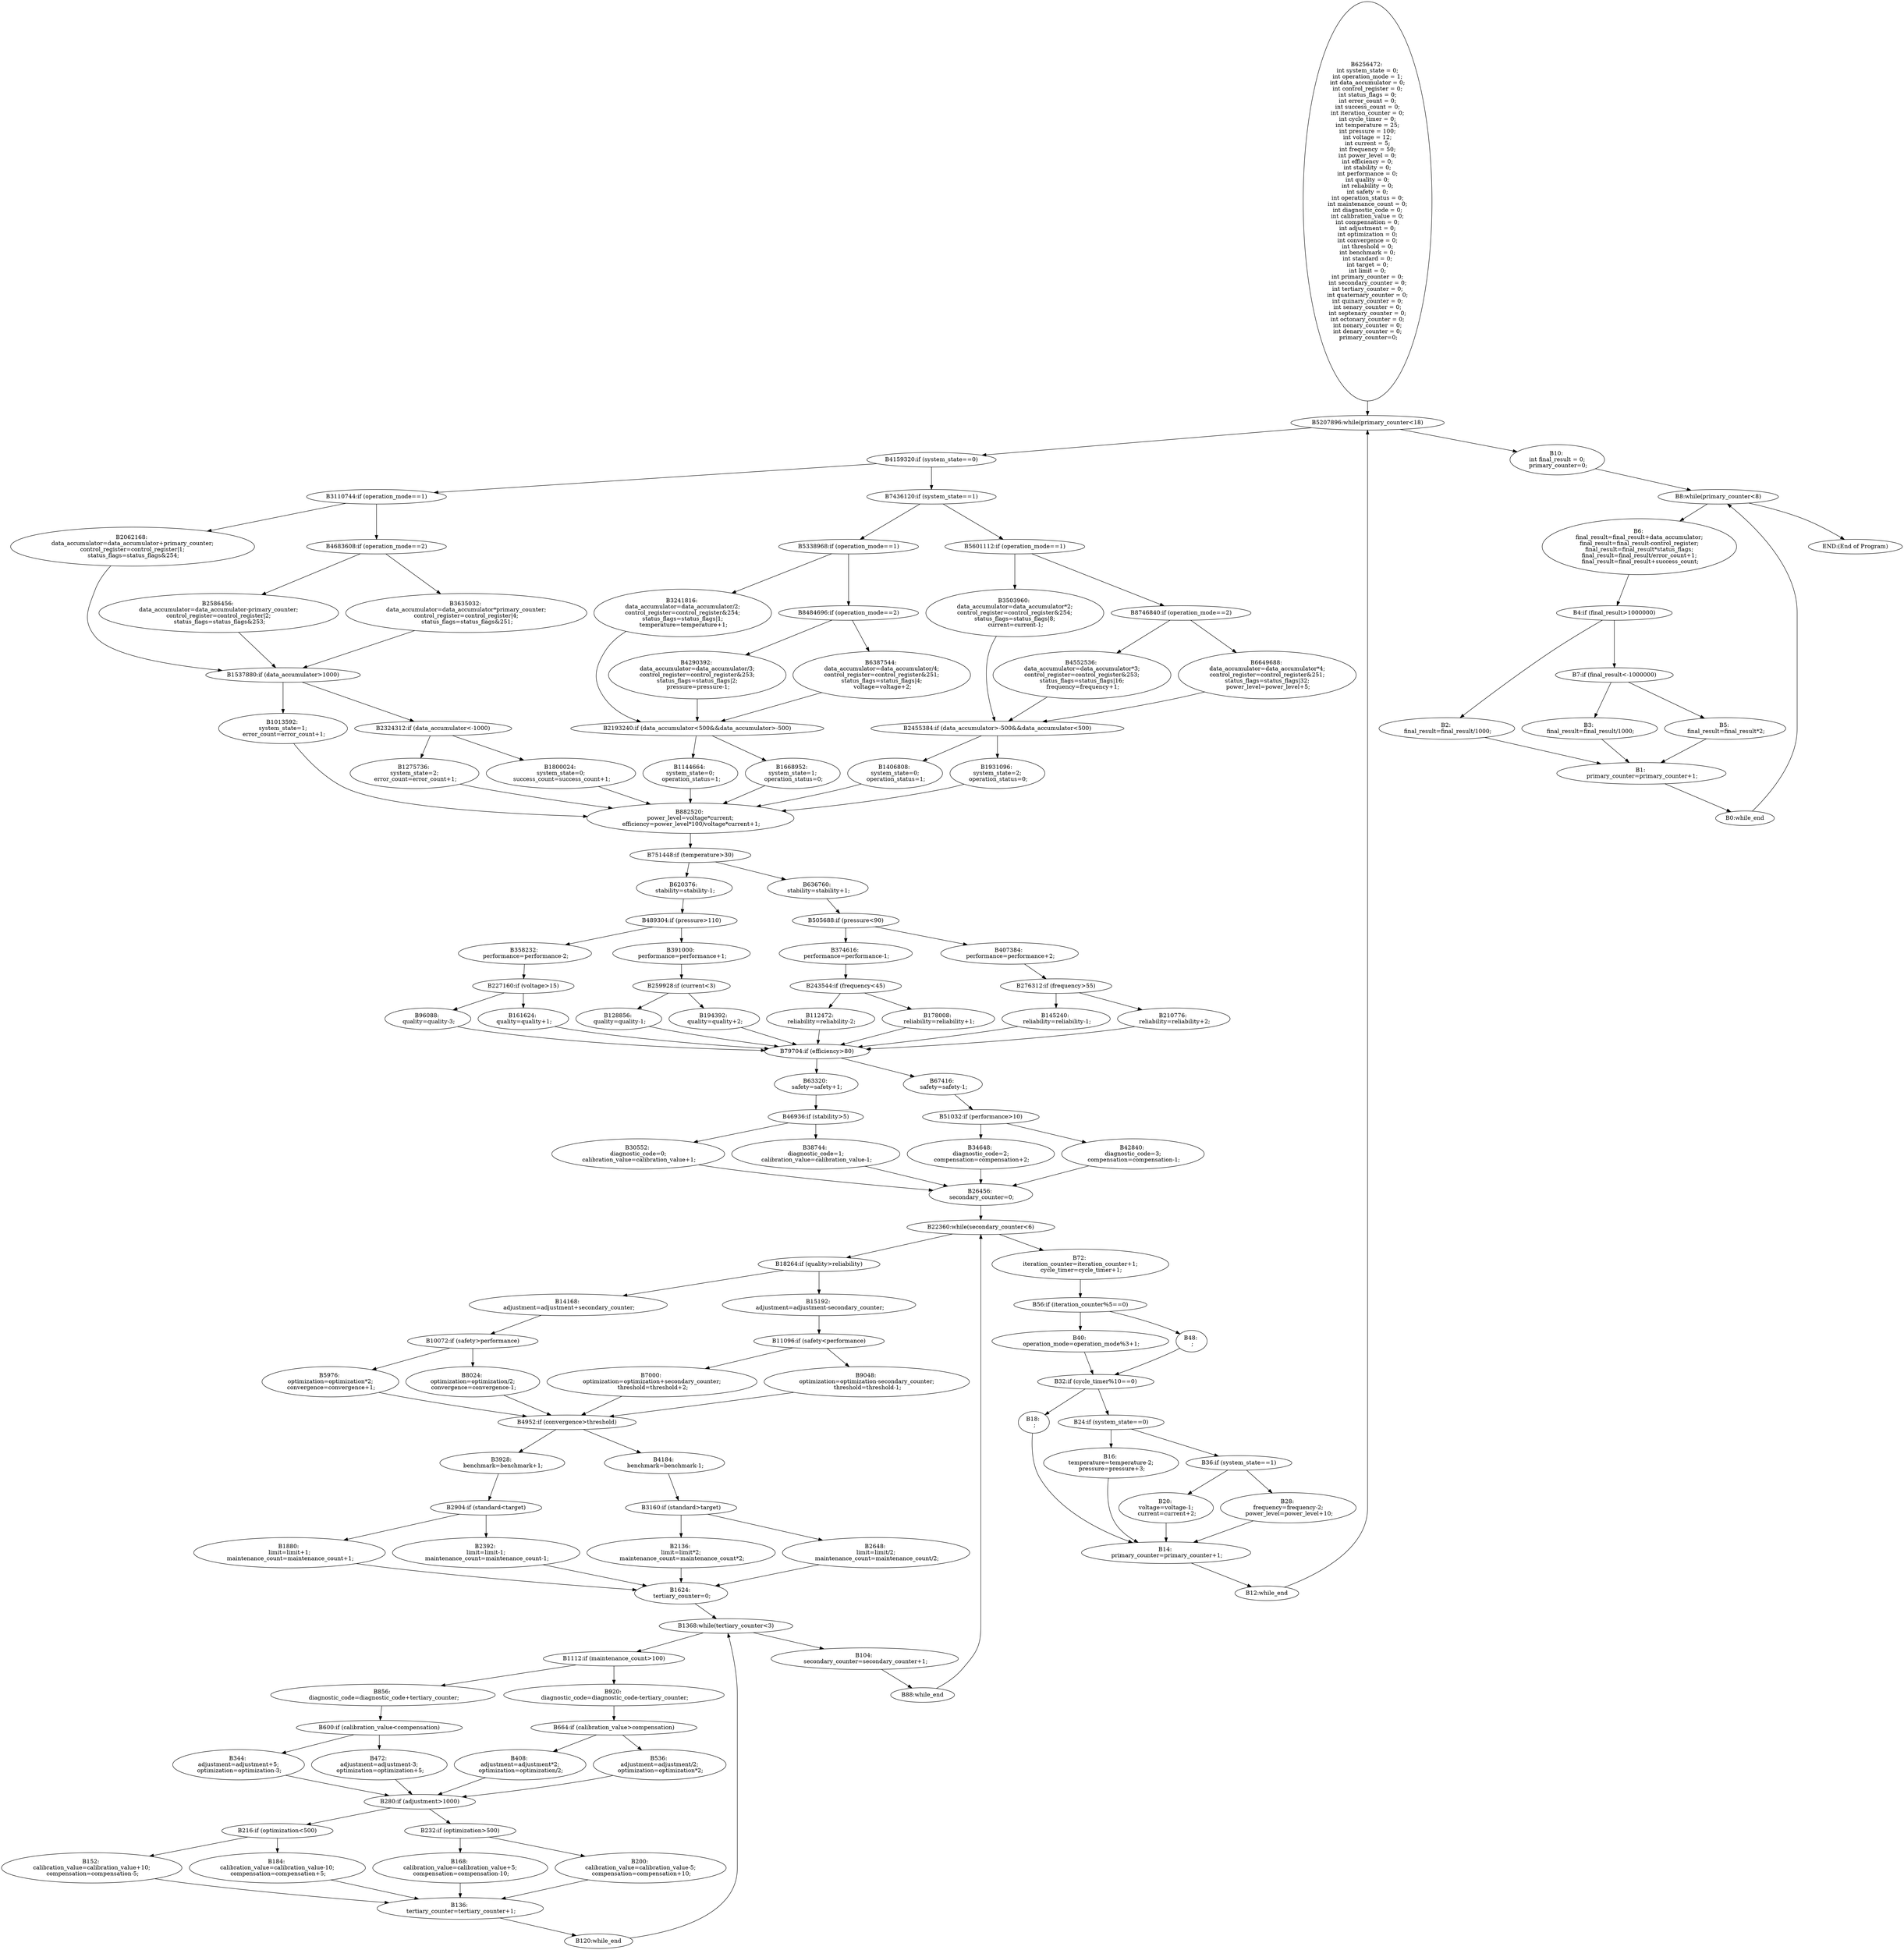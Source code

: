 digraph { 
B6256472 [label = "B6256472: \n int system_state = 0; \n int operation_mode = 1; \n int data_accumulator = 0; \n int control_register = 0; \n int status_flags = 0; \n int error_count = 0; \n int success_count = 0; \n int iteration_counter = 0; \n int cycle_timer = 0; \n int temperature = 25; \n int pressure = 100; \n int voltage = 12; \n int current = 5; \n int frequency = 50; \n int power_level = 0; \n int efficiency = 0; \n int stability = 0; \n int performance = 0; \n int quality = 0; \n int reliability = 0; \n int safety = 0; \n int operation_status = 0; \n int maintenance_count = 0; \n int diagnostic_code = 0; \n int calibration_value = 0; \n int compensation = 0; \n int adjustment = 0; \n int optimization = 0; \n int convergence = 0; \n int threshold = 0; \n int benchmark = 0; \n int standard = 0; \n int target = 0; \n int limit = 0; \n int primary_counter = 0; \n int secondary_counter = 0; \n int tertiary_counter = 0; \n int quaternary_counter = 0; \n int quinary_counter = 0; \n int senary_counter = 0; \n int septenary_counter = 0; \n int octonary_counter = 0; \n int nonary_counter = 0; \n int denary_counter = 0; \n primary_counter=0;"];
B5207896 [label = "B5207896:while(primary_counter<18)"];
B4159320 [label = "B4159320:if (system_state==0)"];
B3110744 [label = "B3110744:if (operation_mode==1)"];
B7436120 [label = "B7436120:if (system_state==1)"];
B2062168 [label = "B2062168: \n data_accumulator=data_accumulator+primary_counter; \n control_register=control_register|1; \n status_flags=status_flags&254;"];
B4683608 [label = "B4683608:if (operation_mode==2)"];
B1537880 [label = "B1537880:if (data_accumulator>1000)"];
B1013592 [label = "B1013592: \n system_state=1; \n error_count=error_count+1;"];
B2324312 [label = "B2324312:if (data_accumulator<-1000)"];
B882520 [label = "B882520: \n power_level=voltage*current; \n efficiency=power_level*100/voltage*current+1;"];
B751448 [label = "B751448:if (temperature>30)"];
B620376 [label = "B620376: \n stability=stability-1;"];
B636760 [label = "B636760: \n stability=stability+1;"];
B489304 [label = "B489304:if (pressure>110)"];
B358232 [label = "B358232: \n performance=performance-2;"];
B391000 [label = "B391000: \n performance=performance+1;"];
B227160 [label = "B227160:if (voltage>15)"];
B96088 [label = "B96088: \n quality=quality-3;"];
B161624 [label = "B161624: \n quality=quality+1;"];
B79704 [label = "B79704:if (efficiency>80)"];
B63320 [label = "B63320: \n safety=safety+1;"];
B67416 [label = "B67416: \n safety=safety-1;"];
B46936 [label = "B46936:if (stability>5)"];
B30552 [label = "B30552: \n diagnostic_code=0; \n calibration_value=calibration_value+1;"];
B38744 [label = "B38744: \n diagnostic_code=1; \n calibration_value=calibration_value-1;"];
B26456 [label = "B26456: \n secondary_counter=0;"];
B22360 [label = "B22360:while(secondary_counter<6)"];
B18264 [label = "B18264:if (quality>reliability)"];
B14168 [label = "B14168: \n adjustment=adjustment+secondary_counter;"];
B15192 [label = "B15192: \n adjustment=adjustment-secondary_counter;"];
B10072 [label = "B10072:if (safety>performance)"];
B5976 [label = "B5976: \n optimization=optimization*2; \n convergence=convergence+1;"];
B8024 [label = "B8024: \n optimization=optimization/2; \n convergence=convergence-1;"];
B4952 [label = "B4952:if (convergence>threshold)"];
B3928 [label = "B3928: \n benchmark=benchmark+1;"];
B4184 [label = "B4184: \n benchmark=benchmark-1;"];
B2904 [label = "B2904:if (standard<target)"];
B1880 [label = "B1880: \n limit=limit+1; \n maintenance_count=maintenance_count+1;"];
B2392 [label = "B2392: \n limit=limit-1; \n maintenance_count=maintenance_count-1;"];
B1624 [label = "B1624: \n tertiary_counter=0;"];
B1368 [label = "B1368:while(tertiary_counter<3)"];
B1112 [label = "B1112:if (maintenance_count>100)"];
B856 [label = "B856: \n diagnostic_code=diagnostic_code+tertiary_counter;"];
B920 [label = "B920: \n diagnostic_code=diagnostic_code-tertiary_counter;"];
B600 [label = "B600:if (calibration_value<compensation)"];
B344 [label = "B344: \n adjustment=adjustment+5; \n optimization=optimization-3;"];
B472 [label = "B472: \n adjustment=adjustment-3; \n optimization=optimization+5;"];
B280 [label = "B280:if (adjustment>1000)"];
B216 [label = "B216:if (optimization<500)"];
B232 [label = "B232:if (optimization>500)"];
B152 [label = "B152: \n calibration_value=calibration_value+10; \n compensation=compensation-5;"];
B184 [label = "B184: \n calibration_value=calibration_value-10; \n compensation=compensation+5;"];
B136 [label = "B136: \n tertiary_counter=tertiary_counter+1;"];
B120 [label = "B120:while_end"];
B104 [label = "B104: \n secondary_counter=secondary_counter+1;"];
B88 [label = "B88:while_end"];
B72 [label = "B72: \n iteration_counter=iteration_counter+1; \n cycle_timer=cycle_timer+1;"];
B56 [label = "B56:if (iteration_counter%5==0)"];
B40 [label = "B40: \n operation_mode=operation_mode%3+1;"];
B48 [label = "B48: \n ;"];
B32 [label = "B32:if (cycle_timer%10==0)"];
B24 [label = "B24:if (system_state==0)"];
B18 [label = "B18: \n ;"];
B16 [label = "B16: \n temperature=temperature-2; \n pressure=pressure+3;"];
B36 [label = "B36:if (system_state==1)"];
B14 [label = "B14: \n primary_counter=primary_counter+1;"];
B12 [label = "B12:while_end"];
B10 [label = "B10: \n int final_result = 0; \n primary_counter=0;"];
B8 [label = "B8:while(primary_counter<8)"];
B6 [label = "B6: \n final_result=final_result+data_accumulator; \n final_result=final_result-control_register; \n final_result=final_result*status_flags; \n final_result=final_result/error_count+1; \n final_result=final_result+success_count;"];
B4 [label = "B4:if (final_result>1000000)"];
B2 [label = "B2: \n final_result=final_result/1000;"];
B7 [label = "B7:if (final_result<-1000000)"];
B1 [label = "B1: \n primary_counter=primary_counter+1;"];
B0 [label = "B0:while_end"];
END [label = "END:(End of Program)"];
B3 [label = "B3: \n final_result=final_result/1000;"];
B5 [label = "B5: \n final_result=final_result*2;"];
B20 [label = "B20: \n voltage=voltage-1; \n current=current+2;"];
B28 [label = "B28: \n frequency=frequency-2; \n power_level=power_level+10;"];
B168 [label = "B168: \n calibration_value=calibration_value+5; \n compensation=compensation-10;"];
B200 [label = "B200: \n calibration_value=calibration_value-5; \n compensation=compensation+10;"];
B664 [label = "B664:if (calibration_value>compensation)"];
B408 [label = "B408: \n adjustment=adjustment*2; \n optimization=optimization/2;"];
B536 [label = "B536: \n adjustment=adjustment/2; \n optimization=optimization*2;"];
B3160 [label = "B3160:if (standard>target)"];
B2136 [label = "B2136: \n limit=limit*2; \n maintenance_count=maintenance_count*2;"];
B2648 [label = "B2648: \n limit=limit/2; \n maintenance_count=maintenance_count/2;"];
B11096 [label = "B11096:if (safety<performance)"];
B7000 [label = "B7000: \n optimization=optimization+secondary_counter; \n threshold=threshold+2;"];
B9048 [label = "B9048: \n optimization=optimization-secondary_counter; \n threshold=threshold-1;"];
B51032 [label = "B51032:if (performance>10)"];
B34648 [label = "B34648: \n diagnostic_code=2; \n compensation=compensation+2;"];
B42840 [label = "B42840: \n diagnostic_code=3; \n compensation=compensation-1;"];
B259928 [label = "B259928:if (current<3)"];
B128856 [label = "B128856: \n quality=quality-1;"];
B194392 [label = "B194392: \n quality=quality+2;"];
B505688 [label = "B505688:if (pressure<90)"];
B374616 [label = "B374616: \n performance=performance-1;"];
B407384 [label = "B407384: \n performance=performance+2;"];
B243544 [label = "B243544:if (frequency<45)"];
B112472 [label = "B112472: \n reliability=reliability-2;"];
B178008 [label = "B178008: \n reliability=reliability+1;"];
B276312 [label = "B276312:if (frequency>55)"];
B145240 [label = "B145240: \n reliability=reliability-1;"];
B210776 [label = "B210776: \n reliability=reliability+2;"];
B1275736 [label = "B1275736: \n system_state=2; \n error_count=error_count+1;"];
B1800024 [label = "B1800024: \n system_state=0; \n success_count=success_count+1;"];
B2586456 [label = "B2586456: \n data_accumulator=data_accumulator-primary_counter; \n control_register=control_register|2; \n status_flags=status_flags&253;"];
B3635032 [label = "B3635032: \n data_accumulator=data_accumulator*primary_counter; \n control_register=control_register|4; \n status_flags=status_flags&251;"];
B5338968 [label = "B5338968:if (operation_mode==1)"];
B5601112 [label = "B5601112:if (operation_mode==1)"];
B3241816 [label = "B3241816: \n data_accumulator=data_accumulator/2; \n control_register=control_register&254; \n status_flags=status_flags|1; \n temperature=temperature+1;"];
B8484696 [label = "B8484696:if (operation_mode==2)"];
B2193240 [label = "B2193240:if (data_accumulator<500&&data_accumulator>-500)"];
B1144664 [label = "B1144664: \n system_state=0; \n operation_status=1;"];
B1668952 [label = "B1668952: \n system_state=1; \n operation_status=0;"];
B4290392 [label = "B4290392: \n data_accumulator=data_accumulator/3; \n control_register=control_register&253; \n status_flags=status_flags|2; \n pressure=pressure-1;"];
B6387544 [label = "B6387544: \n data_accumulator=data_accumulator/4; \n control_register=control_register&251; \n status_flags=status_flags|4; \n voltage=voltage+2;"];
B3503960 [label = "B3503960: \n data_accumulator=data_accumulator*2; \n control_register=control_register&254; \n status_flags=status_flags|8; \n current=current-1;"];
B8746840 [label = "B8746840:if (operation_mode==2)"];
B2455384 [label = "B2455384:if (data_accumulator>-500&&data_accumulator<500)"];
B1406808 [label = "B1406808: \n system_state=0; \n operation_status=1;"];
B1931096 [label = "B1931096: \n system_state=2; \n operation_status=0;"];
B4552536 [label = "B4552536: \n data_accumulator=data_accumulator*3; \n control_register=control_register&253; \n status_flags=status_flags|16; \n frequency=frequency+1;"];
B6649688 [label = "B6649688: \n data_accumulator=data_accumulator*4; \n control_register=control_register&251; \n status_flags=status_flags|32; \n power_level=power_level+5;"];

B6256472 -> B5207896;
B12 -> B5207896;
B5207896 -> B10;
B5207896 -> B4159320;
B4159320 -> B3110744;
B4159320 -> B7436120;
B3110744 -> B2062168;
B3110744 -> B4683608;
B2062168 -> B1537880;
B1537880 -> B1013592;
B1537880 -> B2324312;
B1013592 -> B882520;
B882520 -> B751448;
B751448 -> B620376;
B751448 -> B636760;
B620376 -> B489304;
B489304 -> B358232;
B489304 -> B391000;
B358232 -> B227160;
B227160 -> B96088;
B227160 -> B161624;
B96088 -> B79704;
B79704 -> B63320;
B79704 -> B67416;
B63320 -> B46936;
B46936 -> B30552;
B46936 -> B38744;
B30552 -> B26456;
B26456 -> B22360;
B88 -> B22360;
B22360 -> B72;
B22360 -> B18264;
B18264 -> B14168;
B18264 -> B15192;
B14168 -> B10072;
B10072 -> B5976;
B10072 -> B8024;
B5976 -> B4952;
B4952 -> B3928;
B4952 -> B4184;
B3928 -> B2904;
B2904 -> B1880;
B2904 -> B2392;
B1880 -> B1624;
B1624 -> B1368;
B120 -> B1368;
B1368 -> B104;
B1368 -> B1112;
B1112 -> B856;
B1112 -> B920;
B856 -> B600;
B600 -> B344;
B600 -> B472;
B344 -> B280;
B280 -> B216;
B280 -> B232;
B216 -> B152;
B216 -> B184;
B152 -> B136;
B136 -> B120;
B104 -> B88;
B72 -> B56;
B56 -> B40;
B56 -> B48;
B40 -> B32;
B32 -> B24;
B32 -> B18;
B24 -> B16;
B24 -> B36;
B16 -> B14;
B14 -> B12;
B10 -> B8;
B0 -> B8;
B8 -> END;
B8 -> B6;
B6 -> B4;
B4 -> B2;
B4 -> B7;
B2 -> B1;
B1 -> B0;
B7 -> B3;
B7 -> B5;
B3 -> B1;
B5 -> B1;
B36 -> B20;
B36 -> B28;
B20 -> B14;
B28 -> B14;
B18 -> B14;
B48 -> B32;
B184 -> B136;
B232 -> B168;
B232 -> B200;
B168 -> B136;
B200 -> B136;
B472 -> B280;
B920 -> B664;
B664 -> B408;
B664 -> B536;
B408 -> B280;
B536 -> B280;
B2392 -> B1624;
B4184 -> B3160;
B3160 -> B2136;
B3160 -> B2648;
B2136 -> B1624;
B2648 -> B1624;
B8024 -> B4952;
B15192 -> B11096;
B11096 -> B7000;
B11096 -> B9048;
B7000 -> B4952;
B9048 -> B4952;
B38744 -> B26456;
B67416 -> B51032;
B51032 -> B34648;
B51032 -> B42840;
B34648 -> B26456;
B42840 -> B26456;
B161624 -> B79704;
B391000 -> B259928;
B259928 -> B128856;
B259928 -> B194392;
B128856 -> B79704;
B194392 -> B79704;
B636760 -> B505688;
B505688 -> B374616;
B505688 -> B407384;
B374616 -> B243544;
B243544 -> B112472;
B243544 -> B178008;
B112472 -> B79704;
B178008 -> B79704;
B407384 -> B276312;
B276312 -> B145240;
B276312 -> B210776;
B145240 -> B79704;
B210776 -> B79704;
B2324312 -> B1275736;
B2324312 -> B1800024;
B1275736 -> B882520;
B1800024 -> B882520;
B4683608 -> B2586456;
B4683608 -> B3635032;
B2586456 -> B1537880;
B3635032 -> B1537880;
B7436120 -> B5338968;
B7436120 -> B5601112;
B5338968 -> B3241816;
B5338968 -> B8484696;
B3241816 -> B2193240;
B2193240 -> B1144664;
B2193240 -> B1668952;
B1144664 -> B882520;
B1668952 -> B882520;
B8484696 -> B4290392;
B8484696 -> B6387544;
B4290392 -> B2193240;
B6387544 -> B2193240;
B5601112 -> B3503960;
B5601112 -> B8746840;
B3503960 -> B2455384;
B2455384 -> B1406808;
B2455384 -> B1931096;
B1406808 -> B882520;
B1931096 -> B882520;
B8746840 -> B4552536;
B8746840 -> B6649688;
B4552536 -> B2455384;
B6649688 -> B2455384;

}
